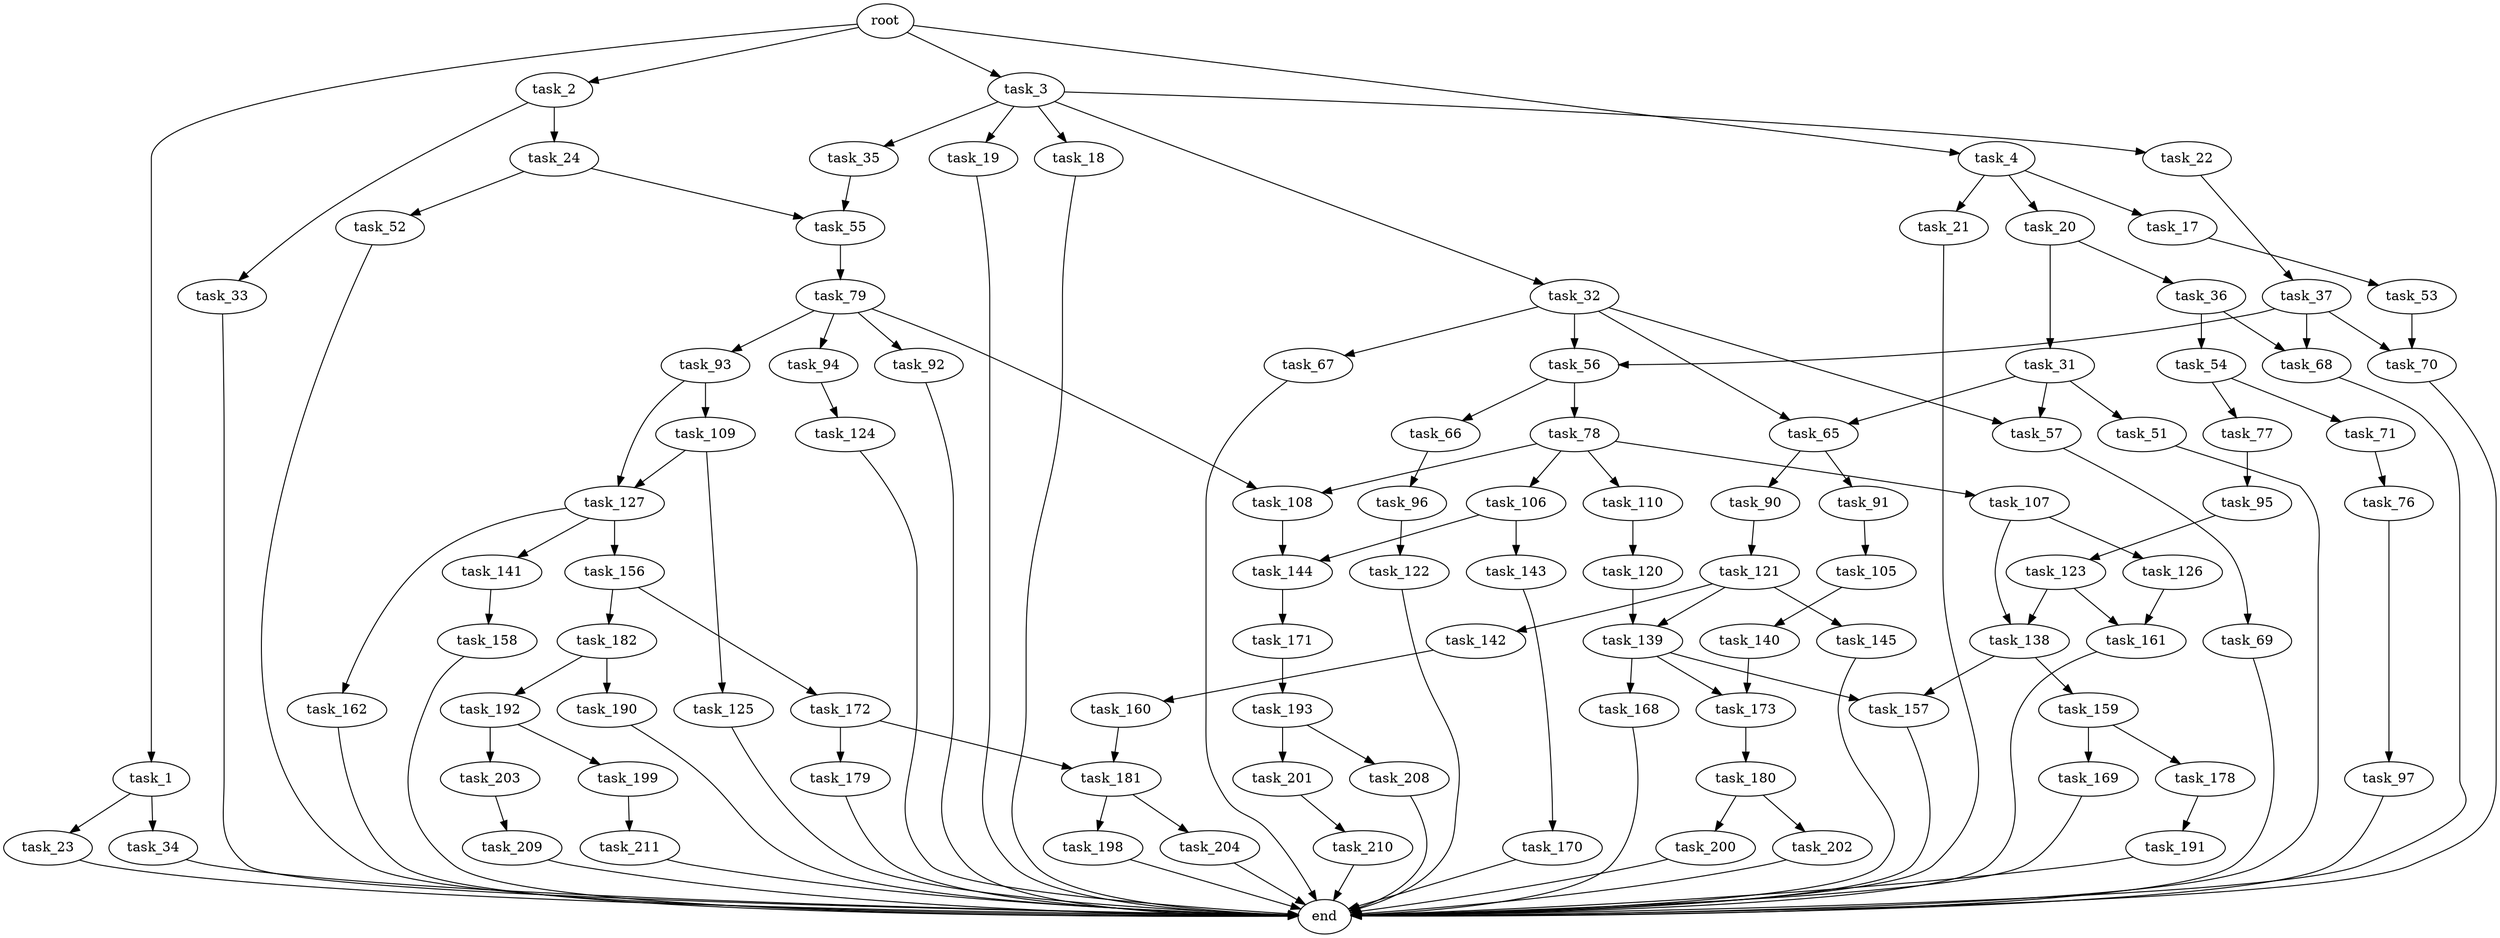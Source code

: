 digraph G {
  root [size="0.000000"];
  task_1 [size="10914487154.000000"];
  task_2 [size="368293445632.000000"];
  task_3 [size="134217728000.000000"];
  task_4 [size="1808468694.000000"];
  task_23 [size="54322597690.000000"];
  task_34 [size="28991029248.000000"];
  task_24 [size="8589934592.000000"];
  task_33 [size="8095234395.000000"];
  task_18 [size="109804756362.000000"];
  task_19 [size="8589934592.000000"];
  task_22 [size="76577323392.000000"];
  task_32 [size="8589934592.000000"];
  task_35 [size="28991029248.000000"];
  task_17 [size="231928233984.000000"];
  task_20 [size="257220636030.000000"];
  task_21 [size="191324366428.000000"];
  task_53 [size="535171786344.000000"];
  end [size="0.000000"];
  task_31 [size="549755813888.000000"];
  task_36 [size="481486422828.000000"];
  task_37 [size="8589934592.000000"];
  task_52 [size="302895284827.000000"];
  task_55 [size="68719476736.000000"];
  task_51 [size="14212680291.000000"];
  task_57 [size="134217728000.000000"];
  task_65 [size="28991029248.000000"];
  task_56 [size="1130994235743.000000"];
  task_67 [size="8636687327.000000"];
  task_54 [size="782757789696.000000"];
  task_68 [size="1020788538539.000000"];
  task_70 [size="390377111261.000000"];
  task_71 [size="68719476736.000000"];
  task_77 [size="528031758429.000000"];
  task_79 [size="322692582893.000000"];
  task_66 [size="70745879172.000000"];
  task_78 [size="806298742586.000000"];
  task_69 [size="335427259180.000000"];
  task_90 [size="1154947673.000000"];
  task_91 [size="19251374540.000000"];
  task_96 [size="529197768618.000000"];
  task_76 [size="44394731116.000000"];
  task_97 [size="28991029248.000000"];
  task_95 [size="8589934592.000000"];
  task_106 [size="549755813888.000000"];
  task_107 [size="26164361729.000000"];
  task_108 [size="491358331668.000000"];
  task_110 [size="1073741824000.000000"];
  task_92 [size="169233668708.000000"];
  task_93 [size="18966475506.000000"];
  task_94 [size="43240468835.000000"];
  task_121 [size="1100834672.000000"];
  task_105 [size="479698969334.000000"];
  task_109 [size="8325969222.000000"];
  task_127 [size="877126775356.000000"];
  task_124 [size="10291597560.000000"];
  task_123 [size="2241688166.000000"];
  task_122 [size="368293445632.000000"];
  task_140 [size="1073741824000.000000"];
  task_143 [size="36880441266.000000"];
  task_144 [size="368293445632.000000"];
  task_126 [size="302994988821.000000"];
  task_138 [size="1073741824000.000000"];
  task_125 [size="134964253728.000000"];
  task_120 [size="368293445632.000000"];
  task_139 [size="8473713914.000000"];
  task_142 [size="549755813888.000000"];
  task_145 [size="5044294146.000000"];
  task_161 [size="91844027712.000000"];
  task_141 [size="782757789696.000000"];
  task_156 [size="134217728000.000000"];
  task_162 [size="549755813888.000000"];
  task_157 [size="28991029248.000000"];
  task_159 [size="6591351554.000000"];
  task_168 [size="231928233984.000000"];
  task_173 [size="49244520804.000000"];
  task_158 [size="276616405757.000000"];
  task_160 [size="16369973250.000000"];
  task_170 [size="40044766748.000000"];
  task_171 [size="193670195484.000000"];
  task_172 [size="549755813888.000000"];
  task_182 [size="134217728000.000000"];
  task_169 [size="5372532114.000000"];
  task_178 [size="106854150672.000000"];
  task_181 [size="15345079173.000000"];
  task_193 [size="412016517204.000000"];
  task_179 [size="258143947013.000000"];
  task_180 [size="141745939296.000000"];
  task_191 [size="549755813888.000000"];
  task_200 [size="243041200194.000000"];
  task_202 [size="24355029813.000000"];
  task_198 [size="459457612342.000000"];
  task_204 [size="368293445632.000000"];
  task_190 [size="132698695324.000000"];
  task_192 [size="467808739.000000"];
  task_199 [size="68719476736.000000"];
  task_203 [size="24991521065.000000"];
  task_201 [size="115393695593.000000"];
  task_208 [size="8589934592.000000"];
  task_211 [size="43670393214.000000"];
  task_210 [size="81189039627.000000"];
  task_209 [size="782757789696.000000"];

  root -> task_1 [size="1.000000"];
  root -> task_2 [size="1.000000"];
  root -> task_3 [size="1.000000"];
  root -> task_4 [size="1.000000"];
  task_1 -> task_23 [size="536870912.000000"];
  task_1 -> task_34 [size="536870912.000000"];
  task_2 -> task_24 [size="411041792.000000"];
  task_2 -> task_33 [size="411041792.000000"];
  task_3 -> task_18 [size="209715200.000000"];
  task_3 -> task_19 [size="209715200.000000"];
  task_3 -> task_22 [size="209715200.000000"];
  task_3 -> task_32 [size="209715200.000000"];
  task_3 -> task_35 [size="209715200.000000"];
  task_4 -> task_17 [size="33554432.000000"];
  task_4 -> task_20 [size="33554432.000000"];
  task_4 -> task_21 [size="33554432.000000"];
  task_23 -> end [size="1.000000"];
  task_34 -> end [size="1.000000"];
  task_24 -> task_52 [size="33554432.000000"];
  task_24 -> task_55 [size="33554432.000000"];
  task_33 -> end [size="1.000000"];
  task_18 -> end [size="1.000000"];
  task_19 -> end [size="1.000000"];
  task_22 -> task_37 [size="134217728.000000"];
  task_32 -> task_56 [size="33554432.000000"];
  task_32 -> task_57 [size="33554432.000000"];
  task_32 -> task_65 [size="33554432.000000"];
  task_32 -> task_67 [size="33554432.000000"];
  task_35 -> task_55 [size="75497472.000000"];
  task_17 -> task_53 [size="301989888.000000"];
  task_20 -> task_31 [size="301989888.000000"];
  task_20 -> task_36 [size="301989888.000000"];
  task_21 -> end [size="1.000000"];
  task_53 -> task_70 [size="536870912.000000"];
  task_31 -> task_51 [size="536870912.000000"];
  task_31 -> task_57 [size="536870912.000000"];
  task_31 -> task_65 [size="536870912.000000"];
  task_36 -> task_54 [size="411041792.000000"];
  task_36 -> task_68 [size="411041792.000000"];
  task_37 -> task_56 [size="33554432.000000"];
  task_37 -> task_68 [size="33554432.000000"];
  task_37 -> task_70 [size="33554432.000000"];
  task_52 -> end [size="1.000000"];
  task_55 -> task_79 [size="134217728.000000"];
  task_51 -> end [size="1.000000"];
  task_57 -> task_69 [size="209715200.000000"];
  task_65 -> task_90 [size="75497472.000000"];
  task_65 -> task_91 [size="75497472.000000"];
  task_56 -> task_66 [size="838860800.000000"];
  task_56 -> task_78 [size="838860800.000000"];
  task_67 -> end [size="1.000000"];
  task_54 -> task_71 [size="679477248.000000"];
  task_54 -> task_77 [size="679477248.000000"];
  task_68 -> end [size="1.000000"];
  task_70 -> end [size="1.000000"];
  task_71 -> task_76 [size="134217728.000000"];
  task_77 -> task_95 [size="411041792.000000"];
  task_79 -> task_92 [size="411041792.000000"];
  task_79 -> task_93 [size="411041792.000000"];
  task_79 -> task_94 [size="411041792.000000"];
  task_79 -> task_108 [size="411041792.000000"];
  task_66 -> task_96 [size="134217728.000000"];
  task_78 -> task_106 [size="679477248.000000"];
  task_78 -> task_107 [size="679477248.000000"];
  task_78 -> task_108 [size="679477248.000000"];
  task_78 -> task_110 [size="679477248.000000"];
  task_69 -> end [size="1.000000"];
  task_90 -> task_121 [size="33554432.000000"];
  task_91 -> task_105 [size="411041792.000000"];
  task_96 -> task_122 [size="838860800.000000"];
  task_76 -> task_97 [size="75497472.000000"];
  task_97 -> end [size="1.000000"];
  task_95 -> task_123 [size="33554432.000000"];
  task_106 -> task_143 [size="536870912.000000"];
  task_106 -> task_144 [size="536870912.000000"];
  task_107 -> task_126 [size="33554432.000000"];
  task_107 -> task_138 [size="33554432.000000"];
  task_108 -> task_144 [size="679477248.000000"];
  task_110 -> task_120 [size="838860800.000000"];
  task_92 -> end [size="1.000000"];
  task_93 -> task_109 [size="838860800.000000"];
  task_93 -> task_127 [size="838860800.000000"];
  task_94 -> task_124 [size="33554432.000000"];
  task_121 -> task_139 [size="33554432.000000"];
  task_121 -> task_142 [size="33554432.000000"];
  task_121 -> task_145 [size="33554432.000000"];
  task_105 -> task_140 [size="679477248.000000"];
  task_109 -> task_125 [size="536870912.000000"];
  task_109 -> task_127 [size="536870912.000000"];
  task_127 -> task_141 [size="536870912.000000"];
  task_127 -> task_156 [size="536870912.000000"];
  task_127 -> task_162 [size="536870912.000000"];
  task_124 -> end [size="1.000000"];
  task_123 -> task_138 [size="134217728.000000"];
  task_123 -> task_161 [size="134217728.000000"];
  task_122 -> end [size="1.000000"];
  task_140 -> task_173 [size="838860800.000000"];
  task_143 -> task_170 [size="838860800.000000"];
  task_144 -> task_171 [size="411041792.000000"];
  task_126 -> task_161 [size="301989888.000000"];
  task_138 -> task_157 [size="838860800.000000"];
  task_138 -> task_159 [size="838860800.000000"];
  task_125 -> end [size="1.000000"];
  task_120 -> task_139 [size="411041792.000000"];
  task_139 -> task_157 [size="134217728.000000"];
  task_139 -> task_168 [size="134217728.000000"];
  task_139 -> task_173 [size="134217728.000000"];
  task_142 -> task_160 [size="536870912.000000"];
  task_145 -> end [size="1.000000"];
  task_161 -> end [size="1.000000"];
  task_141 -> task_158 [size="679477248.000000"];
  task_156 -> task_172 [size="209715200.000000"];
  task_156 -> task_182 [size="209715200.000000"];
  task_162 -> end [size="1.000000"];
  task_157 -> end [size="1.000000"];
  task_159 -> task_169 [size="536870912.000000"];
  task_159 -> task_178 [size="536870912.000000"];
  task_168 -> end [size="1.000000"];
  task_173 -> task_180 [size="134217728.000000"];
  task_158 -> end [size="1.000000"];
  task_160 -> task_181 [size="838860800.000000"];
  task_170 -> end [size="1.000000"];
  task_171 -> task_193 [size="134217728.000000"];
  task_172 -> task_179 [size="536870912.000000"];
  task_172 -> task_181 [size="536870912.000000"];
  task_182 -> task_190 [size="209715200.000000"];
  task_182 -> task_192 [size="209715200.000000"];
  task_169 -> end [size="1.000000"];
  task_178 -> task_191 [size="134217728.000000"];
  task_181 -> task_198 [size="301989888.000000"];
  task_181 -> task_204 [size="301989888.000000"];
  task_193 -> task_201 [size="301989888.000000"];
  task_193 -> task_208 [size="301989888.000000"];
  task_179 -> end [size="1.000000"];
  task_180 -> task_200 [size="134217728.000000"];
  task_180 -> task_202 [size="134217728.000000"];
  task_191 -> end [size="1.000000"];
  task_200 -> end [size="1.000000"];
  task_202 -> end [size="1.000000"];
  task_198 -> end [size="1.000000"];
  task_204 -> end [size="1.000000"];
  task_190 -> end [size="1.000000"];
  task_192 -> task_199 [size="33554432.000000"];
  task_192 -> task_203 [size="33554432.000000"];
  task_199 -> task_211 [size="134217728.000000"];
  task_203 -> task_209 [size="679477248.000000"];
  task_201 -> task_210 [size="301989888.000000"];
  task_208 -> end [size="1.000000"];
  task_211 -> end [size="1.000000"];
  task_210 -> end [size="1.000000"];
  task_209 -> end [size="1.000000"];
}
